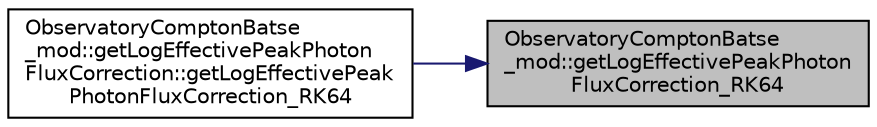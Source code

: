 digraph "ObservatoryComptonBatse_mod::getLogEffectivePeakPhotonFluxCorrection_RK64"
{
 // LATEX_PDF_SIZE
  edge [fontname="Helvetica",fontsize="10",labelfontname="Helvetica",labelfontsize="10"];
  node [fontname="Helvetica",fontsize="10",shape=record];
  rankdir="RL";
  Node1 [label="ObservatoryComptonBatse\l_mod::getLogEffectivePeakPhoton\lFluxCorrection_RK64",height=0.2,width=0.4,color="black", fillcolor="grey75", style="filled", fontcolor="black",tooltip=" "];
  Node1 -> Node2 [dir="back",color="midnightblue",fontsize="10",style="solid",fontname="Helvetica"];
  Node2 [label="ObservatoryComptonBatse\l_mod::getLogEffectivePeakPhoton\lFluxCorrection::getLogEffectivePeak\lPhotonFluxCorrection_RK64",height=0.2,width=0.4,color="black", fillcolor="white", style="filled",URL="$interfaceObservatoryComptonBatse__mod_1_1getLogEffectivePeakPhotonFluxCorrection.html#ad41f89cfa428f350343adbbbb7c256bc",tooltip=" "];
}
